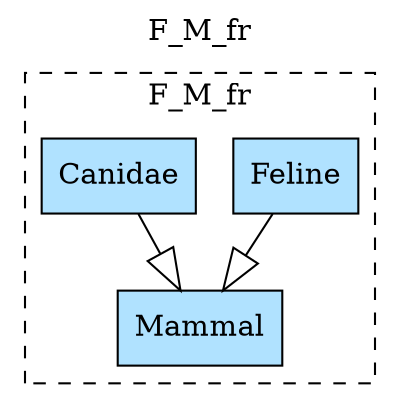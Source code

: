 digraph {graph[label=F_M_fr,labelloc=tl,labelfontsize=12];
subgraph cluster_F_M_fr{style=dashed;label=F_M_fr;
"Feline"[shape=record,fillcolor=lightskyblue1,style = filled,label="Feline"];
"Canidae"[shape=record,fillcolor=lightskyblue1,style = filled,label="Canidae"];
"Mammal"[shape=record,fillcolor=lightskyblue1,style = filled,label="Mammal"];

"Feline"->"Mammal"[arrowhead=onormal,arrowsize=2.0];
"Canidae"->"Mammal"[arrowhead=onormal,arrowsize=2.0];

}
}